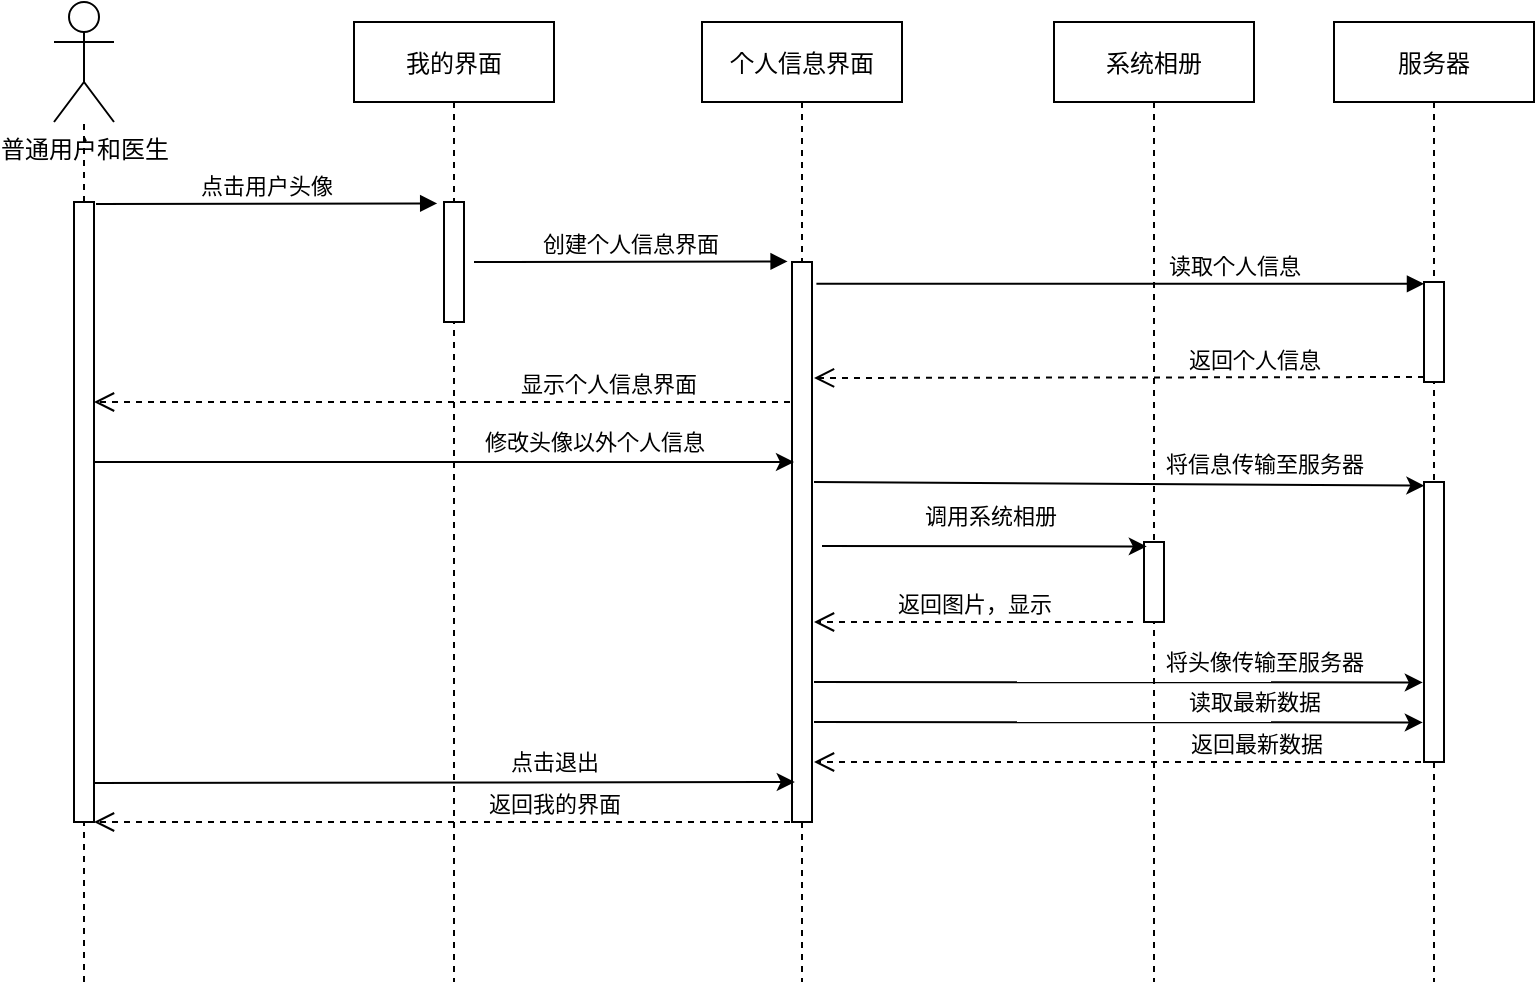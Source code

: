 <mxfile version="14.6.1" type="github">
  <diagram id="vmVum9pXksW3zd4Mj00F" name="Page-1">
    <mxGraphModel dx="1038" dy="548" grid="1" gridSize="10" guides="1" tooltips="1" connect="1" arrows="1" fold="1" page="1" pageScale="1" pageWidth="827" pageHeight="1169" math="0" shadow="0">
      <root>
        <mxCell id="0" />
        <mxCell id="1" parent="0" />
        <mxCell id="ZV-1-TacNn8IX8gU4SjX-42" value="我的界面" style="shape=umlLifeline;perimeter=lifelinePerimeter;container=1;collapsible=0;recursiveResize=0;rounded=0;shadow=0;strokeWidth=1;" vertex="1" parent="1">
          <mxGeometry x="190" y="80" width="100" height="480" as="geometry" />
        </mxCell>
        <mxCell id="ZV-1-TacNn8IX8gU4SjX-43" value="" style="points=[];perimeter=orthogonalPerimeter;rounded=0;shadow=0;strokeWidth=1;" vertex="1" parent="ZV-1-TacNn8IX8gU4SjX-42">
          <mxGeometry x="45" y="90" width="10" height="60" as="geometry" />
        </mxCell>
        <mxCell id="ZV-1-TacNn8IX8gU4SjX-45" value="服务器" style="shape=umlLifeline;perimeter=lifelinePerimeter;container=1;collapsible=0;recursiveResize=0;rounded=0;shadow=0;strokeWidth=1;" vertex="1" parent="1">
          <mxGeometry x="680" y="80" width="100" height="480" as="geometry" />
        </mxCell>
        <mxCell id="ZV-1-TacNn8IX8gU4SjX-46" value="" style="points=[];perimeter=orthogonalPerimeter;rounded=0;shadow=0;strokeWidth=1;" vertex="1" parent="ZV-1-TacNn8IX8gU4SjX-45">
          <mxGeometry x="45" y="230" width="10" height="140" as="geometry" />
        </mxCell>
        <mxCell id="ZV-1-TacNn8IX8gU4SjX-93" value="" style="html=1;points=[];perimeter=orthogonalPerimeter;" vertex="1" parent="ZV-1-TacNn8IX8gU4SjX-45">
          <mxGeometry x="45" y="130" width="10" height="50" as="geometry" />
        </mxCell>
        <mxCell id="ZV-1-TacNn8IX8gU4SjX-47" value="普通用户和医生" style="shape=umlActor;verticalLabelPosition=bottom;verticalAlign=top;html=1;outlineConnect=0;fontStyle=0;fontFamily=Helvetica;" vertex="1" parent="1">
          <mxGeometry x="40" y="70" width="30" height="60" as="geometry" />
        </mxCell>
        <mxCell id="ZV-1-TacNn8IX8gU4SjX-48" value="" style="endArrow=none;dashed=1;html=1;fontFamily=Helvetica;" edge="1" parent="1" target="ZV-1-TacNn8IX8gU4SjX-47">
          <mxGeometry width="50" height="50" relative="1" as="geometry">
            <mxPoint x="55" y="560" as="sourcePoint" />
            <mxPoint x="54.5" y="160" as="targetPoint" />
          </mxGeometry>
        </mxCell>
        <mxCell id="ZV-1-TacNn8IX8gU4SjX-49" value="" style="html=1;points=[];perimeter=orthogonalPerimeter;fontFamily=Helvetica;" vertex="1" parent="1">
          <mxGeometry x="50" y="170" width="10" height="310" as="geometry" />
        </mxCell>
        <mxCell id="ZV-1-TacNn8IX8gU4SjX-50" value="点击用户头像" style="verticalAlign=bottom;endArrow=block;shadow=0;strokeWidth=1;entryX=-0.34;entryY=0.012;entryDx=0;entryDy=0;entryPerimeter=0;" edge="1" parent="1" target="ZV-1-TacNn8IX8gU4SjX-43">
          <mxGeometry relative="1" as="geometry">
            <mxPoint x="61" y="171" as="sourcePoint" />
            <mxPoint x="230" y="170" as="targetPoint" />
            <Array as="points" />
          </mxGeometry>
        </mxCell>
        <mxCell id="ZV-1-TacNn8IX8gU4SjX-51" value="显示个人信息界面" style="html=1;verticalAlign=bottom;endArrow=open;dashed=1;endSize=8;fontFamily=Helvetica;" edge="1" parent="1" target="ZV-1-TacNn8IX8gU4SjX-49">
          <mxGeometry x="-0.476" relative="1" as="geometry">
            <mxPoint x="408" y="270" as="sourcePoint" />
            <mxPoint x="72" y="270" as="targetPoint" />
            <Array as="points">
              <mxPoint x="222" y="270" />
            </Array>
            <mxPoint as="offset" />
          </mxGeometry>
        </mxCell>
        <mxCell id="ZV-1-TacNn8IX8gU4SjX-52" value="个人信息界面" style="shape=umlLifeline;perimeter=lifelinePerimeter;container=1;collapsible=0;recursiveResize=0;rounded=0;shadow=0;strokeWidth=1;" vertex="1" parent="1">
          <mxGeometry x="364" y="80" width="100" height="480" as="geometry" />
        </mxCell>
        <mxCell id="ZV-1-TacNn8IX8gU4SjX-53" value="" style="points=[];perimeter=orthogonalPerimeter;rounded=0;shadow=0;strokeWidth=1;" vertex="1" parent="ZV-1-TacNn8IX8gU4SjX-52">
          <mxGeometry x="45" y="120" width="10" height="280" as="geometry" />
        </mxCell>
        <mxCell id="ZV-1-TacNn8IX8gU4SjX-54" value="创建个人信息界面" style="verticalAlign=bottom;endArrow=block;shadow=0;strokeWidth=1;entryX=-0.22;entryY=-0.001;entryDx=0;entryDy=0;entryPerimeter=0;" edge="1" parent="1" target="ZV-1-TacNn8IX8gU4SjX-53">
          <mxGeometry relative="1" as="geometry">
            <mxPoint x="250" y="200" as="sourcePoint" />
            <mxPoint x="400.8" y="200.34" as="targetPoint" />
            <Array as="points" />
          </mxGeometry>
        </mxCell>
        <mxCell id="ZV-1-TacNn8IX8gU4SjX-55" value="系统相册" style="shape=umlLifeline;perimeter=lifelinePerimeter;container=1;collapsible=0;recursiveResize=0;rounded=0;shadow=0;strokeWidth=1;" vertex="1" parent="1">
          <mxGeometry x="540" y="80" width="100" height="480" as="geometry" />
        </mxCell>
        <mxCell id="ZV-1-TacNn8IX8gU4SjX-56" value="" style="points=[];perimeter=orthogonalPerimeter;rounded=0;shadow=0;strokeWidth=1;" vertex="1" parent="ZV-1-TacNn8IX8gU4SjX-55">
          <mxGeometry x="45" y="260" width="10" height="40" as="geometry" />
        </mxCell>
        <mxCell id="ZV-1-TacNn8IX8gU4SjX-61" value="" style="endArrow=classic;html=1;entryX=0.14;entryY=0.055;entryDx=0;entryDy=0;entryPerimeter=0;" edge="1" parent="1" target="ZV-1-TacNn8IX8gU4SjX-56">
          <mxGeometry width="50" height="50" relative="1" as="geometry">
            <mxPoint x="424" y="342" as="sourcePoint" />
            <mxPoint x="570" y="341" as="targetPoint" />
          </mxGeometry>
        </mxCell>
        <mxCell id="ZV-1-TacNn8IX8gU4SjX-62" value="调用系统相册" style="edgeLabel;html=1;align=center;verticalAlign=middle;resizable=0;points=[];" vertex="1" connectable="0" parent="ZV-1-TacNn8IX8gU4SjX-61">
          <mxGeometry x="0.114" y="4" relative="1" as="geometry">
            <mxPoint x="-7" y="-11" as="offset" />
          </mxGeometry>
        </mxCell>
        <mxCell id="ZV-1-TacNn8IX8gU4SjX-63" value="返回图片，显示" style="html=1;verticalAlign=bottom;endArrow=open;dashed=1;endSize=8;fontFamily=Helvetica;" edge="1" parent="1">
          <mxGeometry relative="1" as="geometry">
            <mxPoint x="579.5" y="380" as="sourcePoint" />
            <mxPoint x="420" y="380" as="targetPoint" />
          </mxGeometry>
        </mxCell>
        <mxCell id="ZV-1-TacNn8IX8gU4SjX-64" value="" style="endArrow=classic;html=1;exitX=0.96;exitY=0.502;exitDx=0;exitDy=0;exitPerimeter=0;" edge="1" parent="1">
          <mxGeometry width="50" height="50" relative="1" as="geometry">
            <mxPoint x="60" y="460.46" as="sourcePoint" />
            <mxPoint x="410.4" y="460" as="targetPoint" />
          </mxGeometry>
        </mxCell>
        <mxCell id="ZV-1-TacNn8IX8gU4SjX-65" value="点击退出" style="edgeLabel;html=1;align=center;verticalAlign=middle;resizable=0;points=[];" vertex="1" connectable="0" parent="ZV-1-TacNn8IX8gU4SjX-64">
          <mxGeometry x="0.114" y="4" relative="1" as="geometry">
            <mxPoint x="35" y="-6" as="offset" />
          </mxGeometry>
        </mxCell>
        <mxCell id="ZV-1-TacNn8IX8gU4SjX-84" value="" style="endArrow=classic;html=1;" edge="1" parent="1">
          <mxGeometry width="50" height="50" relative="1" as="geometry">
            <mxPoint x="60" y="300" as="sourcePoint" />
            <mxPoint x="410" y="300" as="targetPoint" />
          </mxGeometry>
        </mxCell>
        <mxCell id="ZV-1-TacNn8IX8gU4SjX-85" value="修改头像以外个人信息" style="edgeLabel;html=1;align=center;verticalAlign=middle;resizable=0;points=[];" vertex="1" connectable="0" parent="ZV-1-TacNn8IX8gU4SjX-84">
          <mxGeometry x="0.114" y="4" relative="1" as="geometry">
            <mxPoint x="55" y="-6" as="offset" />
          </mxGeometry>
        </mxCell>
        <mxCell id="ZV-1-TacNn8IX8gU4SjX-86" value="" style="endArrow=classic;html=1;entryX=0.02;entryY=0.013;entryDx=0;entryDy=0;entryPerimeter=0;" edge="1" parent="1" target="ZV-1-TacNn8IX8gU4SjX-46">
          <mxGeometry width="50" height="50" relative="1" as="geometry">
            <mxPoint x="420" y="310" as="sourcePoint" />
            <mxPoint x="725" y="308" as="targetPoint" />
          </mxGeometry>
        </mxCell>
        <mxCell id="ZV-1-TacNn8IX8gU4SjX-87" value="将信息传输至服务器" style="edgeLabel;html=1;align=center;verticalAlign=middle;resizable=0;points=[];" vertex="1" connectable="0" parent="ZV-1-TacNn8IX8gU4SjX-86">
          <mxGeometry x="0.114" y="4" relative="1" as="geometry">
            <mxPoint x="55" y="-6" as="offset" />
          </mxGeometry>
        </mxCell>
        <mxCell id="ZV-1-TacNn8IX8gU4SjX-88" value="" style="endArrow=classic;html=1;entryX=-0.06;entryY=0.716;entryDx=0;entryDy=0;entryPerimeter=0;" edge="1" parent="1" target="ZV-1-TacNn8IX8gU4SjX-46">
          <mxGeometry width="50" height="50" relative="1" as="geometry">
            <mxPoint x="420" y="410" as="sourcePoint" />
            <mxPoint x="720" y="410" as="targetPoint" />
          </mxGeometry>
        </mxCell>
        <mxCell id="ZV-1-TacNn8IX8gU4SjX-89" value="将头像传输至服务器" style="edgeLabel;html=1;align=center;verticalAlign=middle;resizable=0;points=[];" vertex="1" connectable="0" parent="ZV-1-TacNn8IX8gU4SjX-88">
          <mxGeometry x="0.114" y="4" relative="1" as="geometry">
            <mxPoint x="55" y="-6" as="offset" />
          </mxGeometry>
        </mxCell>
        <mxCell id="ZV-1-TacNn8IX8gU4SjX-90" value="返回我的界面" style="html=1;verticalAlign=bottom;endArrow=open;dashed=1;endSize=8;fontFamily=Helvetica;" edge="1" parent="1">
          <mxGeometry x="-0.322" relative="1" as="geometry">
            <mxPoint x="408" y="480" as="sourcePoint" />
            <mxPoint x="60" y="480" as="targetPoint" />
            <Array as="points">
              <mxPoint x="222" y="480" />
            </Array>
            <mxPoint as="offset" />
          </mxGeometry>
        </mxCell>
        <mxCell id="ZV-1-TacNn8IX8gU4SjX-94" value="读取个人信息" style="html=1;verticalAlign=bottom;endArrow=block;exitX=1.22;exitY=0.039;exitDx=0;exitDy=0;exitPerimeter=0;" edge="1" target="ZV-1-TacNn8IX8gU4SjX-93" parent="1" source="ZV-1-TacNn8IX8gU4SjX-53">
          <mxGeometry x="0.375" relative="1" as="geometry">
            <mxPoint x="655" y="200" as="sourcePoint" />
            <mxPoint as="offset" />
          </mxGeometry>
        </mxCell>
        <mxCell id="ZV-1-TacNn8IX8gU4SjX-95" value="返回个人信息" style="html=1;verticalAlign=bottom;endArrow=open;dashed=1;endSize=8;exitX=0;exitY=0.95;" edge="1" source="ZV-1-TacNn8IX8gU4SjX-93" parent="1">
          <mxGeometry x="-0.443" relative="1" as="geometry">
            <mxPoint x="420" y="258" as="targetPoint" />
            <mxPoint as="offset" />
          </mxGeometry>
        </mxCell>
        <mxCell id="ZV-1-TacNn8IX8gU4SjX-97" value="返回最新数据" style="html=1;verticalAlign=bottom;endArrow=open;dashed=1;endSize=8;" edge="1" parent="1" source="ZV-1-TacNn8IX8gU4SjX-45">
          <mxGeometry x="-0.422" relative="1" as="geometry">
            <mxPoint x="500" y="450" as="sourcePoint" />
            <mxPoint x="420" y="450" as="targetPoint" />
            <mxPoint x="1" as="offset" />
          </mxGeometry>
        </mxCell>
        <mxCell id="ZV-1-TacNn8IX8gU4SjX-98" value="" style="endArrow=classic;html=1;entryX=-0.06;entryY=0.716;entryDx=0;entryDy=0;entryPerimeter=0;" edge="1" parent="1">
          <mxGeometry width="50" height="50" relative="1" as="geometry">
            <mxPoint x="420" y="430" as="sourcePoint" />
            <mxPoint x="724.4" y="430.24" as="targetPoint" />
          </mxGeometry>
        </mxCell>
        <mxCell id="ZV-1-TacNn8IX8gU4SjX-99" value="读取最新数据" style="edgeLabel;html=1;align=center;verticalAlign=middle;resizable=0;points=[];" vertex="1" connectable="0" parent="ZV-1-TacNn8IX8gU4SjX-98">
          <mxGeometry x="0.114" y="4" relative="1" as="geometry">
            <mxPoint x="50" y="-6" as="offset" />
          </mxGeometry>
        </mxCell>
      </root>
    </mxGraphModel>
  </diagram>
</mxfile>
